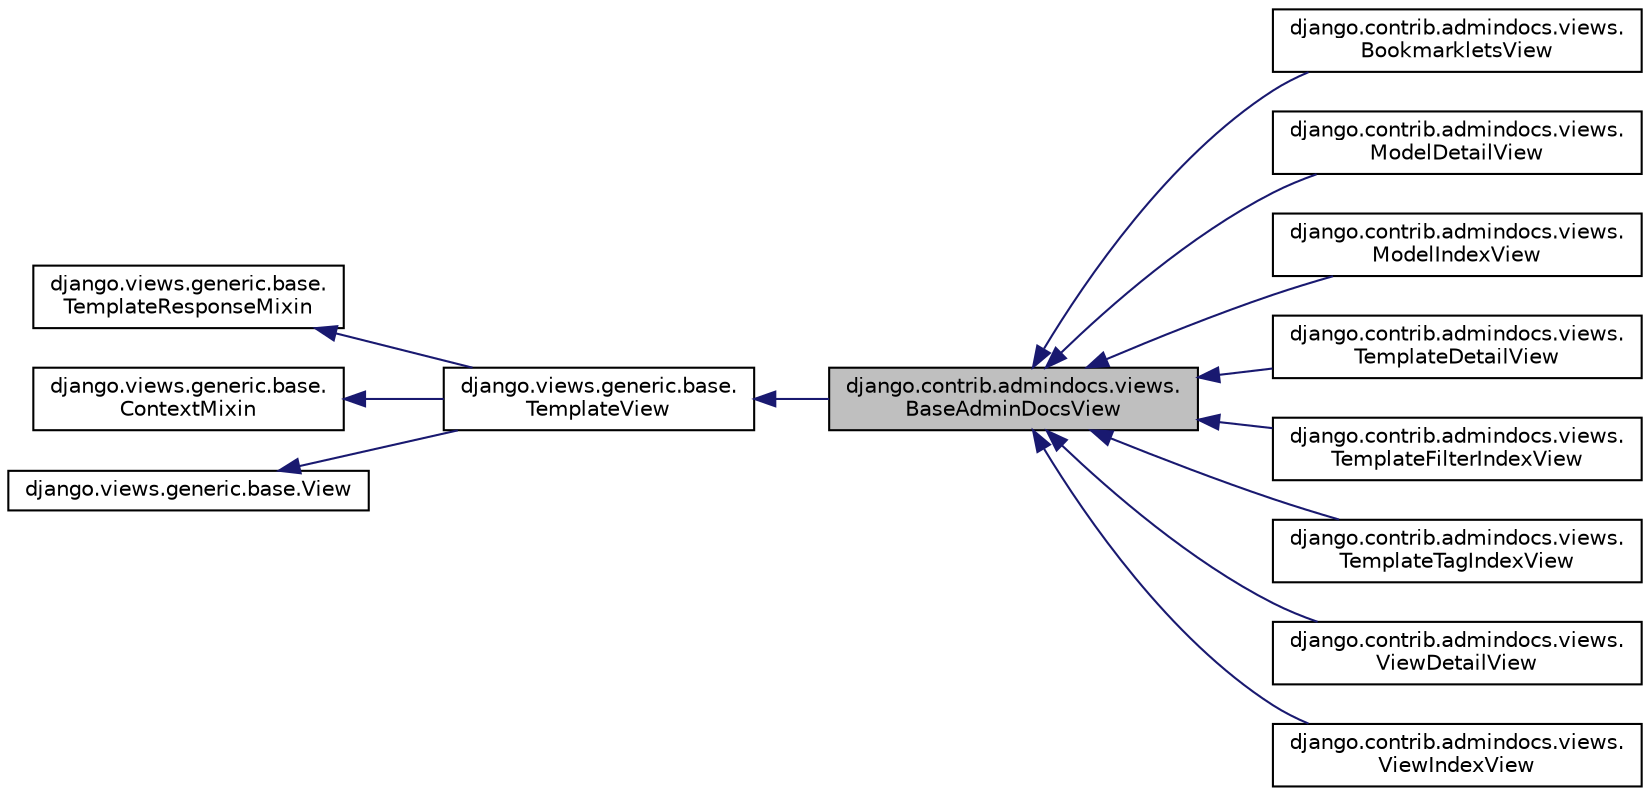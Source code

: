 digraph "django.contrib.admindocs.views.BaseAdminDocsView"
{
 // LATEX_PDF_SIZE
  edge [fontname="Helvetica",fontsize="10",labelfontname="Helvetica",labelfontsize="10"];
  node [fontname="Helvetica",fontsize="10",shape=record];
  rankdir="LR";
  Node1 [label="django.contrib.admindocs.views.\lBaseAdminDocsView",height=0.2,width=0.4,color="black", fillcolor="grey75", style="filled", fontcolor="black",tooltip=" "];
  Node2 -> Node1 [dir="back",color="midnightblue",fontsize="10",style="solid",fontname="Helvetica"];
  Node2 [label="django.views.generic.base.\lTemplateView",height=0.2,width=0.4,color="black", fillcolor="white", style="filled",URL="$dc/d83/classdjango_1_1views_1_1generic_1_1base_1_1_template_view.html",tooltip=" "];
  Node3 -> Node2 [dir="back",color="midnightblue",fontsize="10",style="solid",fontname="Helvetica"];
  Node3 [label="django.views.generic.base.\lTemplateResponseMixin",height=0.2,width=0.4,color="black", fillcolor="white", style="filled",URL="$d8/d0b/classdjango_1_1views_1_1generic_1_1base_1_1_template_response_mixin.html",tooltip=" "];
  Node4 -> Node2 [dir="back",color="midnightblue",fontsize="10",style="solid",fontname="Helvetica"];
  Node4 [label="django.views.generic.base.\lContextMixin",height=0.2,width=0.4,color="black", fillcolor="white", style="filled",URL="$d1/d6a/classdjango_1_1views_1_1generic_1_1base_1_1_context_mixin.html",tooltip=" "];
  Node5 -> Node2 [dir="back",color="midnightblue",fontsize="10",style="solid",fontname="Helvetica"];
  Node5 [label="django.views.generic.base.View",height=0.2,width=0.4,color="black", fillcolor="white", style="filled",URL="$d0/ddc/classdjango_1_1views_1_1generic_1_1base_1_1_view.html",tooltip=" "];
  Node1 -> Node6 [dir="back",color="midnightblue",fontsize="10",style="solid",fontname="Helvetica"];
  Node6 [label="django.contrib.admindocs.views.\lBookmarkletsView",height=0.2,width=0.4,color="black", fillcolor="white", style="filled",URL="$db/d9f/classdjango_1_1contrib_1_1admindocs_1_1views_1_1_bookmarklets_view.html",tooltip=" "];
  Node1 -> Node7 [dir="back",color="midnightblue",fontsize="10",style="solid",fontname="Helvetica"];
  Node7 [label="django.contrib.admindocs.views.\lModelDetailView",height=0.2,width=0.4,color="black", fillcolor="white", style="filled",URL="$d4/d58/classdjango_1_1contrib_1_1admindocs_1_1views_1_1_model_detail_view.html",tooltip=" "];
  Node1 -> Node8 [dir="back",color="midnightblue",fontsize="10",style="solid",fontname="Helvetica"];
  Node8 [label="django.contrib.admindocs.views.\lModelIndexView",height=0.2,width=0.4,color="black", fillcolor="white", style="filled",URL="$d0/dbc/classdjango_1_1contrib_1_1admindocs_1_1views_1_1_model_index_view.html",tooltip=" "];
  Node1 -> Node9 [dir="back",color="midnightblue",fontsize="10",style="solid",fontname="Helvetica"];
  Node9 [label="django.contrib.admindocs.views.\lTemplateDetailView",height=0.2,width=0.4,color="black", fillcolor="white", style="filled",URL="$da/d79/classdjango_1_1contrib_1_1admindocs_1_1views_1_1_template_detail_view.html",tooltip=" "];
  Node1 -> Node10 [dir="back",color="midnightblue",fontsize="10",style="solid",fontname="Helvetica"];
  Node10 [label="django.contrib.admindocs.views.\lTemplateFilterIndexView",height=0.2,width=0.4,color="black", fillcolor="white", style="filled",URL="$d6/dda/classdjango_1_1contrib_1_1admindocs_1_1views_1_1_template_filter_index_view.html",tooltip=" "];
  Node1 -> Node11 [dir="back",color="midnightblue",fontsize="10",style="solid",fontname="Helvetica"];
  Node11 [label="django.contrib.admindocs.views.\lTemplateTagIndexView",height=0.2,width=0.4,color="black", fillcolor="white", style="filled",URL="$de/dc2/classdjango_1_1contrib_1_1admindocs_1_1views_1_1_template_tag_index_view.html",tooltip=" "];
  Node1 -> Node12 [dir="back",color="midnightblue",fontsize="10",style="solid",fontname="Helvetica"];
  Node12 [label="django.contrib.admindocs.views.\lViewDetailView",height=0.2,width=0.4,color="black", fillcolor="white", style="filled",URL="$db/d46/classdjango_1_1contrib_1_1admindocs_1_1views_1_1_view_detail_view.html",tooltip=" "];
  Node1 -> Node13 [dir="back",color="midnightblue",fontsize="10",style="solid",fontname="Helvetica"];
  Node13 [label="django.contrib.admindocs.views.\lViewIndexView",height=0.2,width=0.4,color="black", fillcolor="white", style="filled",URL="$db/d45/classdjango_1_1contrib_1_1admindocs_1_1views_1_1_view_index_view.html",tooltip=" "];
}
